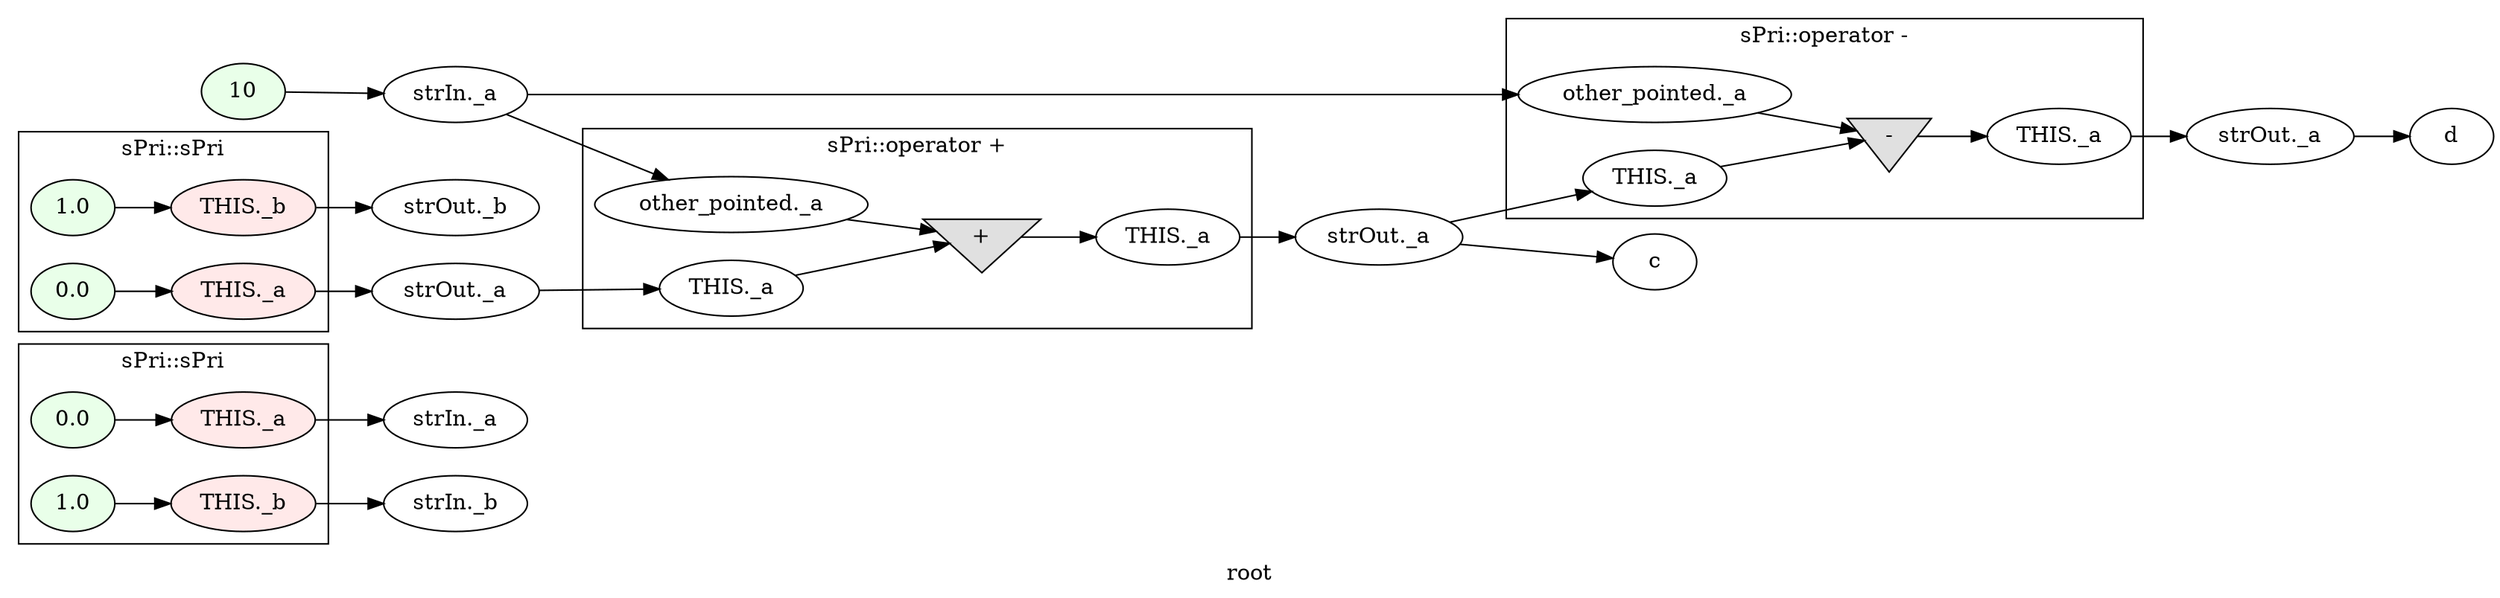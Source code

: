 digraph G
{
rankdir=LR;
label = "root";
	node_000027 [ label = "strIn._a", startingline=24 ]
	node_000028 [ label = "strIn._b", startingline=24 ]
	node_000037 [ label = "strOut._a", startingline=25 ]
	node_000038 [ label = "strOut._b", startingline=25 ]
	node_000039 [ label = "10", style=filled, fillcolor="#E9FFE9", startingline=26 ]
	node_000040 [ label = "strIn._a", startingline=26 ]
	node_000047 [ label = "strOut._a", startingline=27 ]
	node_000048 [ label = "c", startingline=28 ]
	node_000055 [ label = "strOut._a", startingline=29 ]
	node_000056 [ label = "d", startingline=30 ]
subgraph cluster_1 {
label = "sPri::sPri";
parent = "G";
startingline = 24;
	node_000021 [ label = "0.0", style=filled, fillcolor="#E9FFE9", startingline=8 ]
	node_000022 [ label = "THIS._a", style=filled, fillcolor="#FFE9E9", startingline=8 ]
	node_000023 [ label = "1.0", style=filled, fillcolor="#E9FFE9", startingline=8 ]
	node_000024 [ label = "THIS._b", style=filled, fillcolor="#FFE9E9", startingline=8 ]
}
subgraph cluster_2 {
label = "sPri::sPri";
parent = "G";
startingline = 25;
	node_000031 [ label = "0.0", style=filled, fillcolor="#E9FFE9", startingline=8 ]
	node_000032 [ label = "THIS._a", style=filled, fillcolor="#FFE9E9", startingline=8 ]
	node_000033 [ label = "1.0", style=filled, fillcolor="#E9FFE9", startingline=8 ]
	node_000034 [ label = "THIS._b", style=filled, fillcolor="#FFE9E9", startingline=8 ]
}
subgraph cluster_3 {
label = "sPri::operator +";
parent = "G";
startingline = 27;
	node_000041 [ label = "THIS._a", startingline=10 ]
	node_000043 [ label = "other_pointed._a", startingline=10 ]
	node_000045 [ label = "+", shape=invtriangle, style=filled, fillcolor="#E0E0E0", startingline=12 ]
	node_000046 [ label = "THIS._a", startingline=12 ]
}
subgraph cluster_4 {
label = "sPri::operator -";
parent = "G";
startingline = 29;
	node_000049 [ label = "THIS._a", startingline=2 ]
	node_000051 [ label = "other_pointed._a", startingline=18 ]
	node_000053 [ label = "-", shape=invtriangle, style=filled, fillcolor="#E0E0E0", startingline=20 ]
	node_000054 [ label = "THIS._a", startingline=20 ]
}
	node_000037 -> node_000041
	node_000039 -> node_000040
	node_000040 -> node_000043
	node_000040 -> node_000051
	node_000047 -> node_000048
	node_000047 -> node_000049
	node_000055 -> node_000056
	node_000021 -> node_000022
	node_000022 -> node_000027
	node_000023 -> node_000024
	node_000024 -> node_000028
	node_000031 -> node_000032
	node_000032 -> node_000037
	node_000033 -> node_000034
	node_000034 -> node_000038
	node_000041 -> node_000045
	node_000043 -> node_000045
	node_000045 -> node_000046
	node_000046 -> node_000047
	node_000049 -> node_000053
	node_000051 -> node_000053
	node_000053 -> node_000054
	node_000054 -> node_000055
}
